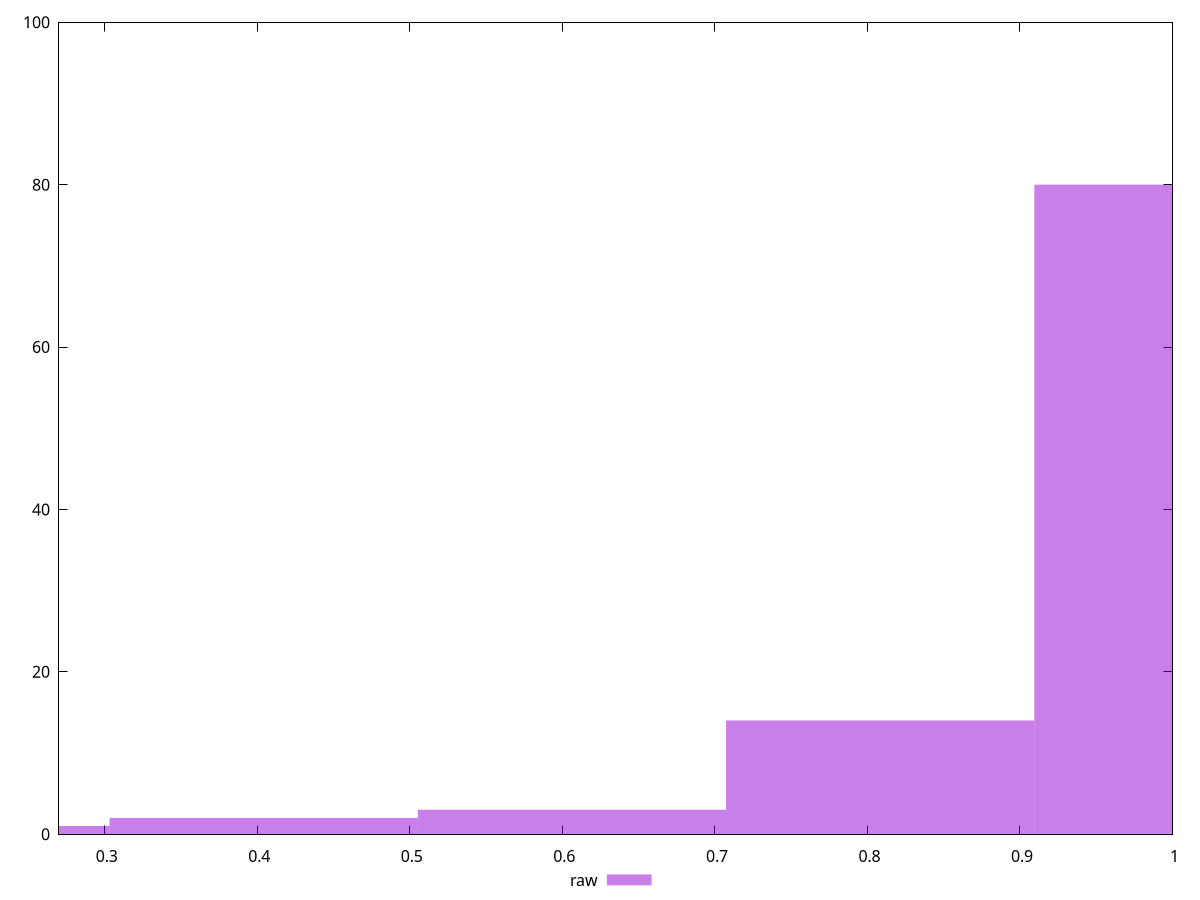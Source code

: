 reset

$raw <<EOF
0.20209411196879007 1
0.40418822393758014 2
1.0104705598439503 80
0.8083764478751603 14
0.6062823359063703 3
EOF

set key outside below
set boxwidth 0.20209411196879007
set xrange [0.27:1]
set yrange [0:100]
set trange [0:100]
set style fill transparent solid 0.5 noborder
set terminal svg size 640, 490 enhanced background rgb 'white'
set output "report/report_00029_2021-02-24T13-36-40.390Z/meta/score/samples/agenda/raw/histogram.svg"

plot $raw title "raw" with boxes

reset

